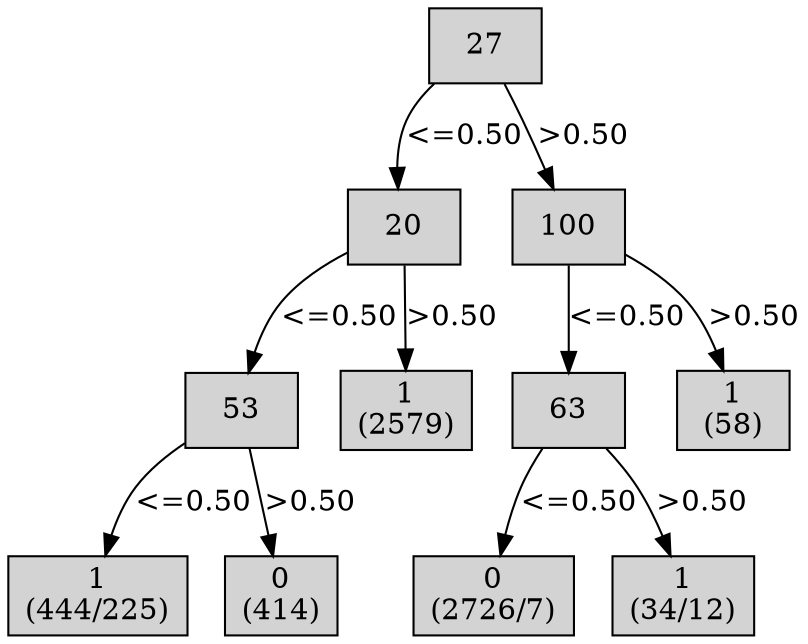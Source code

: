 digraph ID3_Tree {
"0" [shape=box, style=filled, label="27
", weight=1]
"1" [shape=box, style=filled, label="20
", weight=2]
0 -> 1 [ label = "<=0.50"];
"2" [shape=box, style=filled, label="53
", weight=3]
1 -> 2 [ label = "<=0.50"];
"3" [shape=box, style=filled, label="1
(444/225)
", weight=4]
2 -> 3 [ label = "<=0.50"];
"4" [shape=box, style=filled, label="0
(414)
", weight=4]
2 -> 4 [ label = ">0.50"];
"5" [shape=box, style=filled, label="1
(2579)
", weight=3]
1 -> 5 [ label = ">0.50"];
"6" [shape=box, style=filled, label="100
", weight=2]
0 -> 6 [ label = ">0.50"];
"7" [shape=box, style=filled, label="63
", weight=3]
6 -> 7 [ label = "<=0.50"];
"8" [shape=box, style=filled, label="0
(2726/7)
", weight=4]
7 -> 8 [ label = "<=0.50"];
"9" [shape=box, style=filled, label="1
(34/12)
", weight=4]
7 -> 9 [ label = ">0.50"];
"10" [shape=box, style=filled, label="1
(58)
", weight=3]
6 -> 10 [ label = ">0.50"];
{rank=same; 0;};
{rank=same; 1;6;};
{rank=same; 2;5;7;10;};
{rank=same; 3;4;8;9;};
}